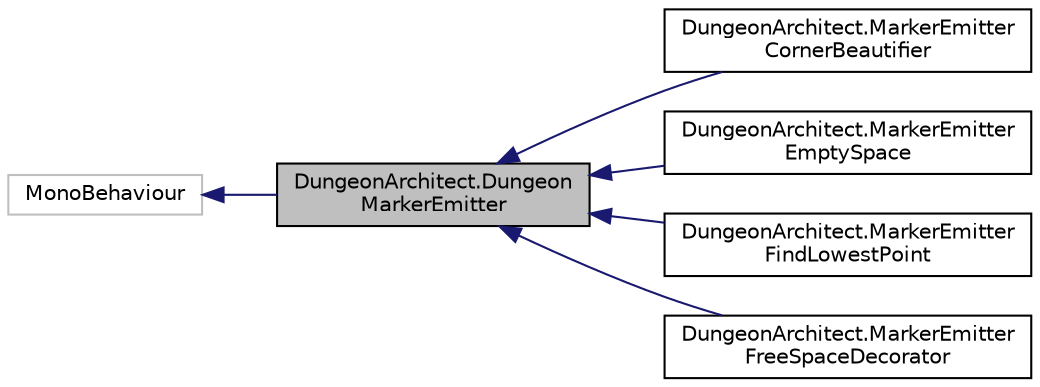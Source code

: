 digraph "DungeonArchitect.DungeonMarkerEmitter"
{
  edge [fontname="Helvetica",fontsize="10",labelfontname="Helvetica",labelfontsize="10"];
  node [fontname="Helvetica",fontsize="10",shape=record];
  rankdir="LR";
  Node1 [label="DungeonArchitect.Dungeon\lMarkerEmitter",height=0.2,width=0.4,color="black", fillcolor="grey75", style="filled", fontcolor="black"];
  Node2 -> Node1 [dir="back",color="midnightblue",fontsize="10",style="solid",fontname="Helvetica"];
  Node2 [label="MonoBehaviour",height=0.2,width=0.4,color="grey75", fillcolor="white", style="filled"];
  Node1 -> Node3 [dir="back",color="midnightblue",fontsize="10",style="solid",fontname="Helvetica"];
  Node3 [label="DungeonArchitect.MarkerEmitter\lCornerBeautifier",height=0.2,width=0.4,color="black", fillcolor="white", style="filled",URL="$class_dungeon_architect_1_1_marker_emitter_corner_beautifier.html",tooltip="Emits markers to beautify the level around corners based on the surrounding tiles ..."];
  Node1 -> Node4 [dir="back",color="midnightblue",fontsize="10",style="solid",fontname="Helvetica"];
  Node4 [label="DungeonArchitect.MarkerEmitter\lEmptySpace",height=0.2,width=0.4,color="black", fillcolor="white", style="filled",URL="$class_dungeon_architect_1_1_marker_emitter_empty_space.html",tooltip="Emits markers in the nearby empty space of the dungeon layout "];
  Node1 -> Node5 [dir="back",color="midnightblue",fontsize="10",style="solid",fontname="Helvetica"];
  Node5 [label="DungeonArchitect.MarkerEmitter\lFindLowestPoint",height=0.2,width=0.4,color="black", fillcolor="white", style="filled",URL="$class_dungeon_architect_1_1_marker_emitter_find_lowest_point.html",tooltip="Finds the lowest dungeon point and emits a marker at that position. Also sets the scale of the marker..."];
  Node1 -> Node6 [dir="back",color="midnightblue",fontsize="10",style="solid",fontname="Helvetica"];
  Node6 [label="DungeonArchitect.MarkerEmitter\lFreeSpaceDecorator",height=0.2,width=0.4,color="black", fillcolor="white", style="filled",URL="$class_dungeon_architect_1_1_marker_emitter_free_space_decorator.html",tooltip="A more specialized version of the EmptySpace emitter. Emits decorative markers in empty space near th..."];
}
